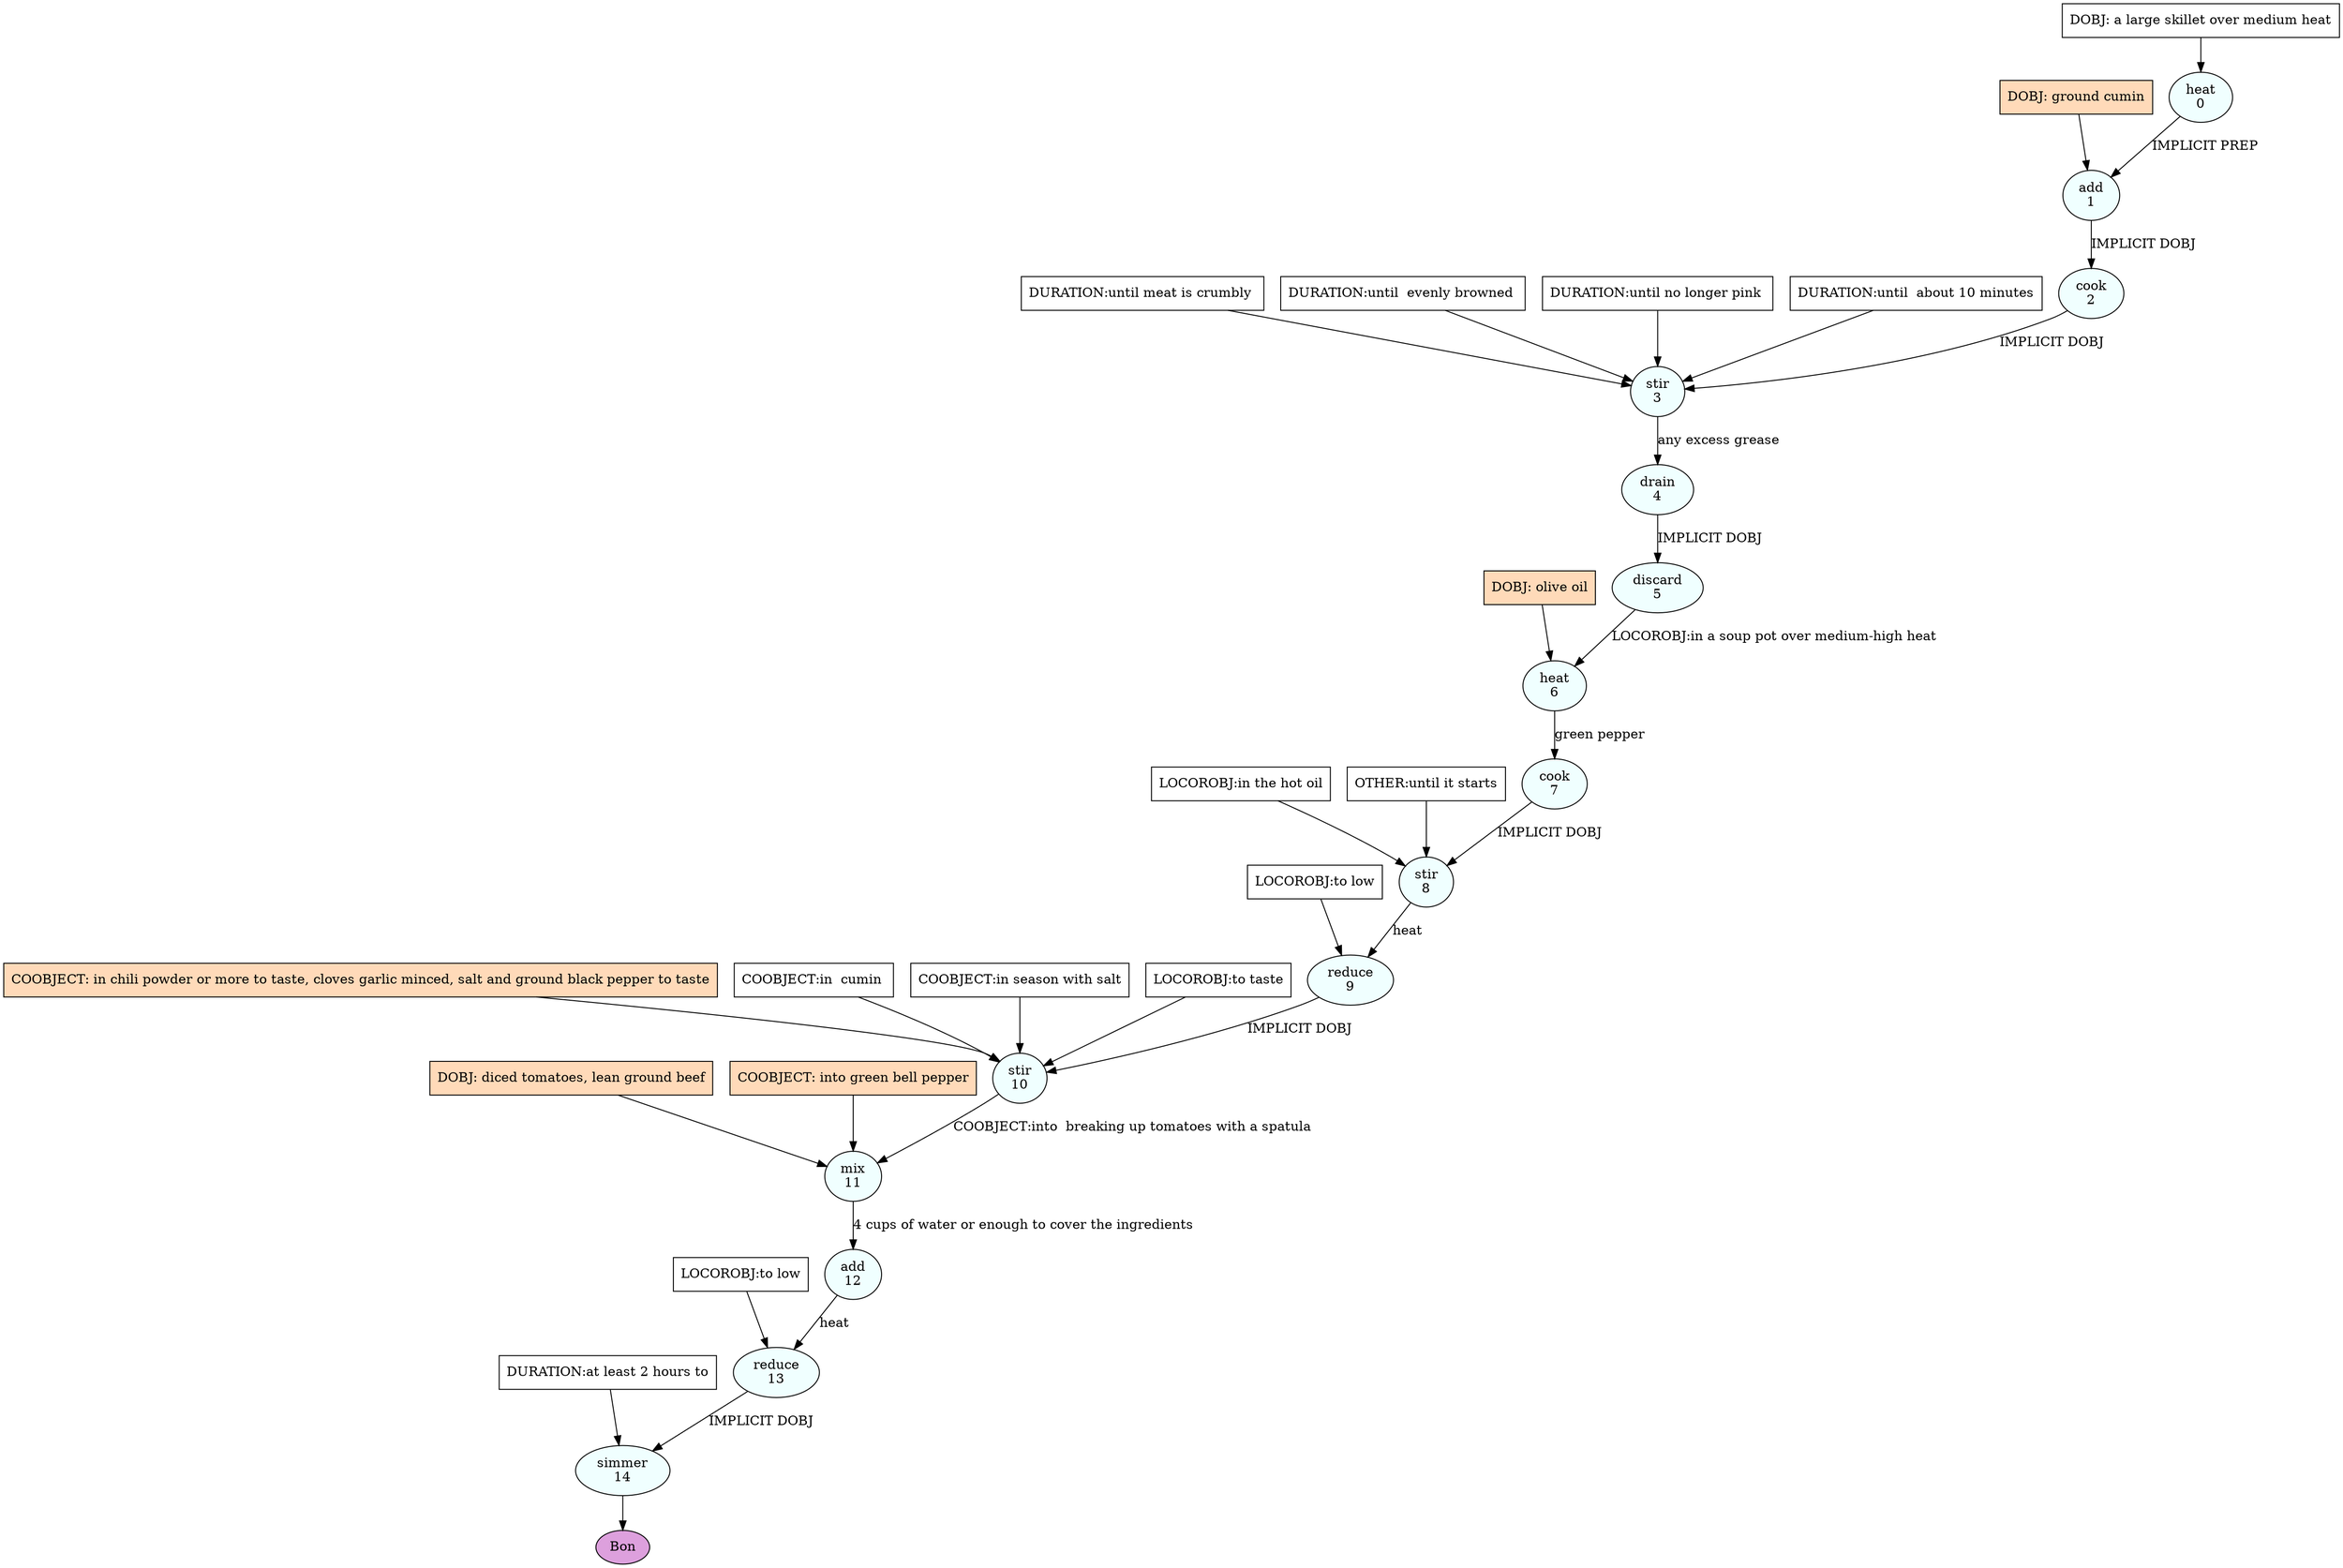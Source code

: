 digraph recipe {
E0[label="heat
0", shape=oval, style=filled, fillcolor=azure]
E1[label="add
1", shape=oval, style=filled, fillcolor=azure]
E2[label="cook
2", shape=oval, style=filled, fillcolor=azure]
E3[label="stir
3", shape=oval, style=filled, fillcolor=azure]
E4[label="drain
4", shape=oval, style=filled, fillcolor=azure]
E5[label="discard
5", shape=oval, style=filled, fillcolor=azure]
E6[label="heat
6", shape=oval, style=filled, fillcolor=azure]
E7[label="cook
7", shape=oval, style=filled, fillcolor=azure]
E8[label="stir
8", shape=oval, style=filled, fillcolor=azure]
E9[label="reduce
9", shape=oval, style=filled, fillcolor=azure]
E10[label="stir
10", shape=oval, style=filled, fillcolor=azure]
E11[label="mix
11", shape=oval, style=filled, fillcolor=azure]
E12[label="add
12", shape=oval, style=filled, fillcolor=azure]
E13[label="reduce
13", shape=oval, style=filled, fillcolor=azure]
E14[label="simmer
14", shape=oval, style=filled, fillcolor=azure]
D0[label="DOBJ: a large skillet over medium heat", shape=box, style=filled, fillcolor=white]
D0 -> E0
D1_ing[label="DOBJ: ground cumin", shape=box, style=filled, fillcolor=peachpuff]
D1_ing -> E1
E0 -> E1 [label="IMPLICIT PREP"]
E1 -> E2 [label="IMPLICIT DOBJ"]
E2 -> E3 [label="IMPLICIT DOBJ"]
P3_0_0[label="DURATION:until meat is crumbly ", shape=box, style=filled, fillcolor=white]
P3_0_0 -> E3
P3_0_1[label="DURATION:until  evenly browned ", shape=box, style=filled, fillcolor=white]
P3_0_1 -> E3
P3_0_2[label="DURATION:until no longer pink ", shape=box, style=filled, fillcolor=white]
P3_0_2 -> E3
P3_0_3[label="DURATION:until  about 10 minutes", shape=box, style=filled, fillcolor=white]
P3_0_3 -> E3
E3 -> E4 [label="any excess grease"]
E4 -> E5 [label="IMPLICIT DOBJ"]
D6_ing[label="DOBJ: olive oil", shape=box, style=filled, fillcolor=peachpuff]
D6_ing -> E6
E5 -> E6 [label="LOCOROBJ:in a soup pot over medium-high heat"]
E6 -> E7 [label="green pepper"]
E7 -> E8 [label="IMPLICIT DOBJ"]
P8_0_0[label="LOCOROBJ:in the hot oil", shape=box, style=filled, fillcolor=white]
P8_0_0 -> E8
P8_1_0[label="OTHER:until it starts", shape=box, style=filled, fillcolor=white]
P8_1_0 -> E8
E8 -> E9 [label="heat"]
P9_0_0[label="LOCOROBJ:to low", shape=box, style=filled, fillcolor=white]
P9_0_0 -> E9
E9 -> E10 [label="IMPLICIT DOBJ"]
P10_0_ing[label="COOBJECT: in chili powder or more to taste, cloves garlic minced, salt and ground black pepper to taste", shape=box, style=filled, fillcolor=peachpuff]
P10_0_ing -> E10
P10_0_0[label="COOBJECT:in  cumin ", shape=box, style=filled, fillcolor=white]
P10_0_0 -> E10
P10_0_1[label="COOBJECT:in season with salt", shape=box, style=filled, fillcolor=white]
P10_0_1 -> E10
P10_1_0[label="LOCOROBJ:to taste", shape=box, style=filled, fillcolor=white]
P10_1_0 -> E10
D11_ing[label="DOBJ: diced tomatoes, lean ground beef", shape=box, style=filled, fillcolor=peachpuff]
D11_ing -> E11
P11_0_ing[label="COOBJECT: into green bell pepper", shape=box, style=filled, fillcolor=peachpuff]
P11_0_ing -> E11
E10 -> E11 [label="COOBJECT:into  breaking up tomatoes with a spatula"]
E11 -> E12 [label="4 cups of water or enough to cover the ingredients"]
E12 -> E13 [label="heat"]
P13_0_0[label="LOCOROBJ:to low", shape=box, style=filled, fillcolor=white]
P13_0_0 -> E13
E13 -> E14 [label="IMPLICIT DOBJ"]
P14_0_0[label="DURATION:at least 2 hours to", shape=box, style=filled, fillcolor=white]
P14_0_0 -> E14
EOR[label="Bon", shape=oval, style=filled, fillcolor=plum]
E14 -> EOR
}
